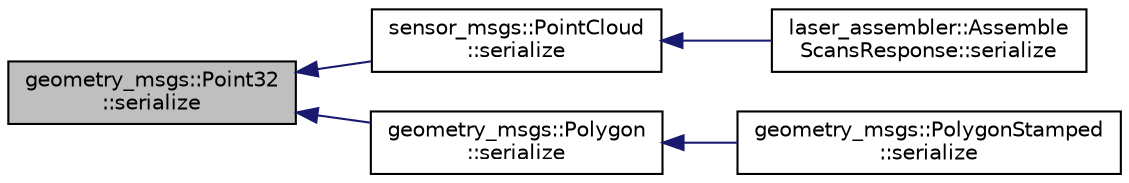 digraph "geometry_msgs::Point32::serialize"
{
  edge [fontname="Helvetica",fontsize="10",labelfontname="Helvetica",labelfontsize="10"];
  node [fontname="Helvetica",fontsize="10",shape=record];
  rankdir="LR";
  Node1 [label="geometry_msgs::Point32\l::serialize",height=0.2,width=0.4,color="black", fillcolor="grey75", style="filled" fontcolor="black"];
  Node1 -> Node2 [dir="back",color="midnightblue",fontsize="10",style="solid",fontname="Helvetica"];
  Node2 [label="sensor_msgs::PointCloud\l::serialize",height=0.2,width=0.4,color="black", fillcolor="white", style="filled",URL="$classsensor__msgs_1_1_point_cloud.html#a58f31982f867eb6e1c7d7587bbe65dcd"];
  Node2 -> Node3 [dir="back",color="midnightblue",fontsize="10",style="solid",fontname="Helvetica"];
  Node3 [label="laser_assembler::Assemble\lScansResponse::serialize",height=0.2,width=0.4,color="black", fillcolor="white", style="filled",URL="$classlaser__assembler_1_1_assemble_scans_response.html#a5315ff9431ec307affd427c48a8862dd"];
  Node1 -> Node4 [dir="back",color="midnightblue",fontsize="10",style="solid",fontname="Helvetica"];
  Node4 [label="geometry_msgs::Polygon\l::serialize",height=0.2,width=0.4,color="black", fillcolor="white", style="filled",URL="$classgeometry__msgs_1_1_polygon.html#ab6c7421f55ad3c04d9075d432fd9f86e"];
  Node4 -> Node5 [dir="back",color="midnightblue",fontsize="10",style="solid",fontname="Helvetica"];
  Node5 [label="geometry_msgs::PolygonStamped\l::serialize",height=0.2,width=0.4,color="black", fillcolor="white", style="filled",URL="$classgeometry__msgs_1_1_polygon_stamped.html#a15dba8ed7aed89993f5be0ea09dd1099"];
}

